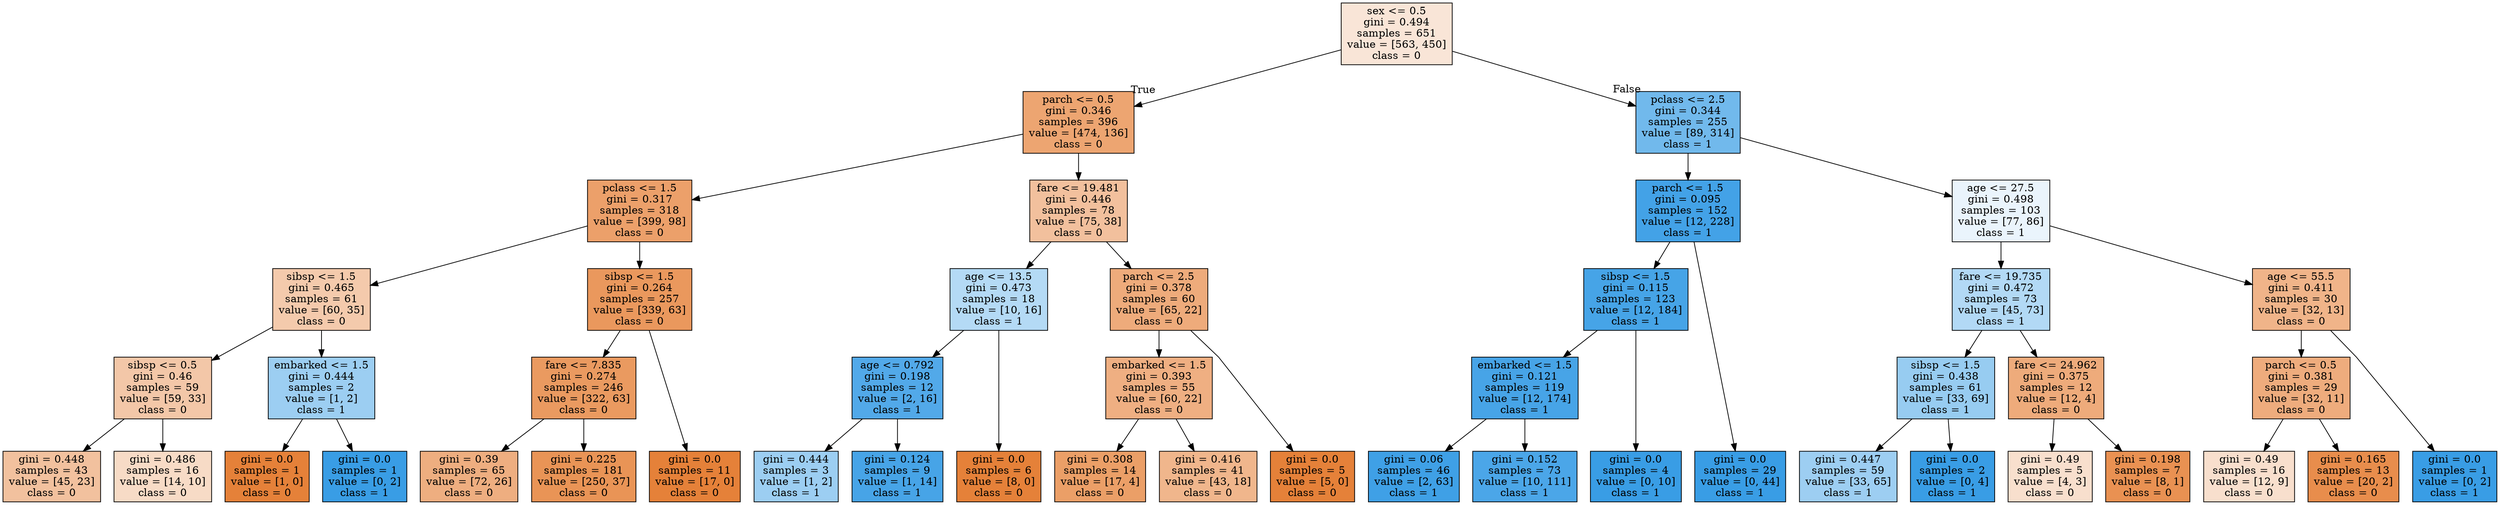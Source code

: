 digraph Tree {
node [shape=box, style="filled", color="black"] ;
graph [ranksep=equally, splines=polyline] ;
0 [label="sex <= 0.5\ngini = 0.494\nsamples = 651\nvalue = [563, 450]\nclass = 0", fillcolor="#e5813933"] ;
1 [label="parch <= 0.5\ngini = 0.346\nsamples = 396\nvalue = [474, 136]\nclass = 0", fillcolor="#e58139b6"] ;
0 -> 1 [labeldistance=2.5, labelangle=45, headlabel="True"] ;
2 [label="pclass <= 1.5\ngini = 0.317\nsamples = 318\nvalue = [399, 98]\nclass = 0", fillcolor="#e58139c0"] ;
1 -> 2 ;
3 [label="sibsp <= 1.5\ngini = 0.465\nsamples = 61\nvalue = [60, 35]\nclass = 0", fillcolor="#e581396a"] ;
2 -> 3 ;
4 [label="sibsp <= 0.5\ngini = 0.46\nsamples = 59\nvalue = [59, 33]\nclass = 0", fillcolor="#e5813970"] ;
3 -> 4 ;
5 [label="gini = 0.448\nsamples = 43\nvalue = [45, 23]\nclass = 0", fillcolor="#e581397d"] ;
4 -> 5 ;
6 [label="gini = 0.486\nsamples = 16\nvalue = [14, 10]\nclass = 0", fillcolor="#e5813949"] ;
4 -> 6 ;
7 [label="embarked <= 1.5\ngini = 0.444\nsamples = 2\nvalue = [1, 2]\nclass = 1", fillcolor="#399de57f"] ;
3 -> 7 ;
8 [label="gini = 0.0\nsamples = 1\nvalue = [1, 0]\nclass = 0", fillcolor="#e58139ff"] ;
7 -> 8 ;
9 [label="gini = 0.0\nsamples = 1\nvalue = [0, 2]\nclass = 1", fillcolor="#399de5ff"] ;
7 -> 9 ;
10 [label="sibsp <= 1.5\ngini = 0.264\nsamples = 257\nvalue = [339, 63]\nclass = 0", fillcolor="#e58139d0"] ;
2 -> 10 ;
11 [label="fare <= 7.835\ngini = 0.274\nsamples = 246\nvalue = [322, 63]\nclass = 0", fillcolor="#e58139cd"] ;
10 -> 11 ;
12 [label="gini = 0.39\nsamples = 65\nvalue = [72, 26]\nclass = 0", fillcolor="#e58139a3"] ;
11 -> 12 ;
13 [label="gini = 0.225\nsamples = 181\nvalue = [250, 37]\nclass = 0", fillcolor="#e58139d9"] ;
11 -> 13 ;
14 [label="gini = 0.0\nsamples = 11\nvalue = [17, 0]\nclass = 0", fillcolor="#e58139ff"] ;
10 -> 14 ;
15 [label="fare <= 19.481\ngini = 0.446\nsamples = 78\nvalue = [75, 38]\nclass = 0", fillcolor="#e581397e"] ;
1 -> 15 ;
16 [label="age <= 13.5\ngini = 0.473\nsamples = 18\nvalue = [10, 16]\nclass = 1", fillcolor="#399de560"] ;
15 -> 16 ;
17 [label="age <= 0.792\ngini = 0.198\nsamples = 12\nvalue = [2, 16]\nclass = 1", fillcolor="#399de5df"] ;
16 -> 17 ;
18 [label="gini = 0.444\nsamples = 3\nvalue = [1, 2]\nclass = 1", fillcolor="#399de57f"] ;
17 -> 18 ;
19 [label="gini = 0.124\nsamples = 9\nvalue = [1, 14]\nclass = 1", fillcolor="#399de5ed"] ;
17 -> 19 ;
20 [label="gini = 0.0\nsamples = 6\nvalue = [8, 0]\nclass = 0", fillcolor="#e58139ff"] ;
16 -> 20 ;
21 [label="parch <= 2.5\ngini = 0.378\nsamples = 60\nvalue = [65, 22]\nclass = 0", fillcolor="#e58139a9"] ;
15 -> 21 ;
22 [label="embarked <= 1.5\ngini = 0.393\nsamples = 55\nvalue = [60, 22]\nclass = 0", fillcolor="#e58139a1"] ;
21 -> 22 ;
23 [label="gini = 0.308\nsamples = 14\nvalue = [17, 4]\nclass = 0", fillcolor="#e58139c3"] ;
22 -> 23 ;
24 [label="gini = 0.416\nsamples = 41\nvalue = [43, 18]\nclass = 0", fillcolor="#e5813994"] ;
22 -> 24 ;
25 [label="gini = 0.0\nsamples = 5\nvalue = [5, 0]\nclass = 0", fillcolor="#e58139ff"] ;
21 -> 25 ;
26 [label="pclass <= 2.5\ngini = 0.344\nsamples = 255\nvalue = [89, 314]\nclass = 1", fillcolor="#399de5b7"] ;
0 -> 26 [labeldistance=2.5, labelangle=-45, headlabel="False"] ;
27 [label="parch <= 1.5\ngini = 0.095\nsamples = 152\nvalue = [12, 228]\nclass = 1", fillcolor="#399de5f2"] ;
26 -> 27 ;
28 [label="sibsp <= 1.5\ngini = 0.115\nsamples = 123\nvalue = [12, 184]\nclass = 1", fillcolor="#399de5ee"] ;
27 -> 28 ;
29 [label="embarked <= 1.5\ngini = 0.121\nsamples = 119\nvalue = [12, 174]\nclass = 1", fillcolor="#399de5ed"] ;
28 -> 29 ;
30 [label="gini = 0.06\nsamples = 46\nvalue = [2, 63]\nclass = 1", fillcolor="#399de5f7"] ;
29 -> 30 ;
31 [label="gini = 0.152\nsamples = 73\nvalue = [10, 111]\nclass = 1", fillcolor="#399de5e8"] ;
29 -> 31 ;
32 [label="gini = 0.0\nsamples = 4\nvalue = [0, 10]\nclass = 1", fillcolor="#399de5ff"] ;
28 -> 32 ;
33 [label="gini = 0.0\nsamples = 29\nvalue = [0, 44]\nclass = 1", fillcolor="#399de5ff"] ;
27 -> 33 ;
34 [label="age <= 27.5\ngini = 0.498\nsamples = 103\nvalue = [77, 86]\nclass = 1", fillcolor="#399de51b"] ;
26 -> 34 ;
35 [label="fare <= 19.735\ngini = 0.472\nsamples = 73\nvalue = [45, 73]\nclass = 1", fillcolor="#399de562"] ;
34 -> 35 ;
36 [label="sibsp <= 1.5\ngini = 0.438\nsamples = 61\nvalue = [33, 69]\nclass = 1", fillcolor="#399de585"] ;
35 -> 36 ;
37 [label="gini = 0.447\nsamples = 59\nvalue = [33, 65]\nclass = 1", fillcolor="#399de57e"] ;
36 -> 37 ;
38 [label="gini = 0.0\nsamples = 2\nvalue = [0, 4]\nclass = 1", fillcolor="#399de5ff"] ;
36 -> 38 ;
39 [label="fare <= 24.962\ngini = 0.375\nsamples = 12\nvalue = [12, 4]\nclass = 0", fillcolor="#e58139aa"] ;
35 -> 39 ;
40 [label="gini = 0.49\nsamples = 5\nvalue = [4, 3]\nclass = 0", fillcolor="#e5813940"] ;
39 -> 40 ;
41 [label="gini = 0.198\nsamples = 7\nvalue = [8, 1]\nclass = 0", fillcolor="#e58139df"] ;
39 -> 41 ;
42 [label="age <= 55.5\ngini = 0.411\nsamples = 30\nvalue = [32, 13]\nclass = 0", fillcolor="#e5813997"] ;
34 -> 42 ;
43 [label="parch <= 0.5\ngini = 0.381\nsamples = 29\nvalue = [32, 11]\nclass = 0", fillcolor="#e58139a7"] ;
42 -> 43 ;
44 [label="gini = 0.49\nsamples = 16\nvalue = [12, 9]\nclass = 0", fillcolor="#e5813940"] ;
43 -> 44 ;
45 [label="gini = 0.165\nsamples = 13\nvalue = [20, 2]\nclass = 0", fillcolor="#e58139e6"] ;
43 -> 45 ;
46 [label="gini = 0.0\nsamples = 1\nvalue = [0, 2]\nclass = 1", fillcolor="#399de5ff"] ;
42 -> 46 ;
{rank=same ; 0} ;
{rank=same ; 1; 26} ;
{rank=same ; 2; 15; 27; 34} ;
{rank=same ; 3; 10; 16; 21; 28; 35; 42} ;
{rank=same ; 4; 7; 11; 17; 22; 29; 36; 39; 43} ;
{rank=same ; 5; 6; 8; 9; 12; 13; 14; 18; 19; 20; 23; 24; 25; 30; 31; 32; 33; 37; 38; 40; 41; 44; 45; 46} ;
}